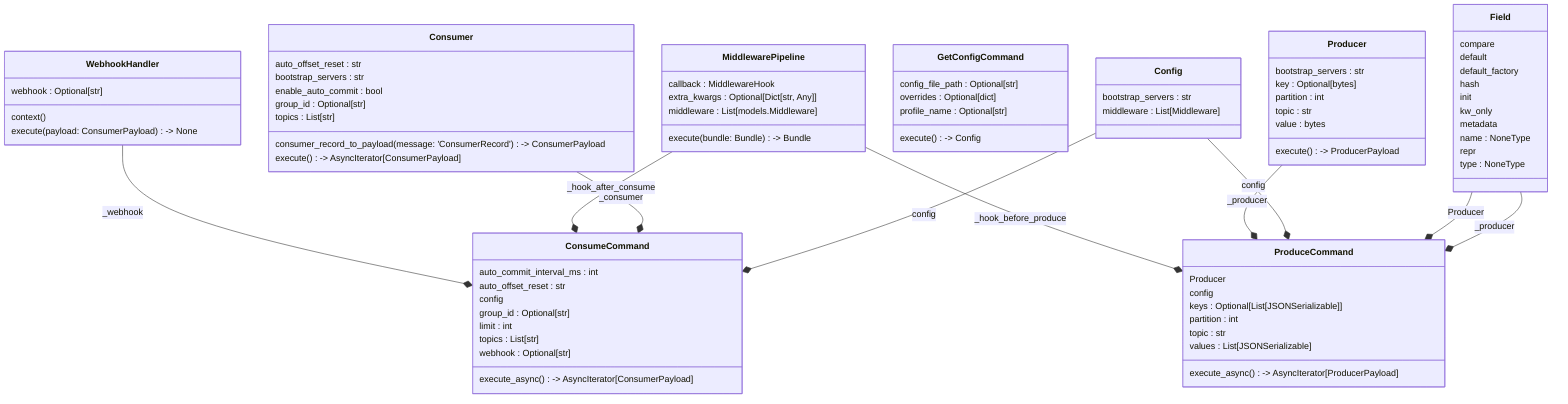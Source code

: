 classDiagram
  class Config {
    bootstrap_servers : str
    middleware : List[Middleware]
  }
  class ConsumeCommand {
    auto_commit_interval_ms : int
    auto_offset_reset : str
    config
    group_id : Optional[str]
    limit : int
    topics : List[str]
    webhook : Optional[str]
    execute_async() -> AsyncIterator[ConsumerPayload]
  }
  class Consumer {
    auto_offset_reset : str
    bootstrap_servers : str
    enable_auto_commit : bool
    group_id : Optional[str]
    topics : List[str]
    consumer_record_to_payload(message: 'ConsumerRecord') -> ConsumerPayload
    execute() -> AsyncIterator[ConsumerPayload]
  }
  class Field {
    compare
    default
    default_factory
    hash
    init
    kw_only
    metadata
    name : NoneType
    repr
    type : NoneType
  }
  class GetConfigCommand {
    config_file_path : Optional[str]
    overrides : Optional[dict]
    profile_name : Optional[str]
    execute() -> Config
  }
  class MiddlewarePipeline {
    callback : MiddlewareHook
    extra_kwargs : Optional[Dict[str, Any]]
    middleware : List[models.Middleware]
    execute(bundle: Bundle) -> Bundle
  }
  class ProduceCommand {
    Producer
    config
    keys : Optional[List[JSONSerializable]]
    partition : int
    topic : str
    values : List[JSONSerializable]
    execute_async() -> AsyncIterator[ProducerPayload]
  }
  class Producer {
    bootstrap_servers : str
    key : Optional[bytes]
    partition : int
    topic : str
    value : bytes
    execute() -> ProducerPayload
  }
  class WebhookHandler {
    webhook : Optional[str]
    context()
    execute(payload: ConsumerPayload) -> None
  }
  Field --* ProduceCommand : _producer
  Field --* ProduceCommand : Producer
  Config --* ConsumeCommand : config
  Config --* ProduceCommand : config
  Consumer --* ConsumeCommand : _consumer
  Producer --* ProduceCommand : _producer
  MiddlewarePipeline --* ConsumeCommand : _hook_after_consume
  MiddlewarePipeline --* ProduceCommand : _hook_before_produce
  WebhookHandler --* ConsumeCommand : _webhook